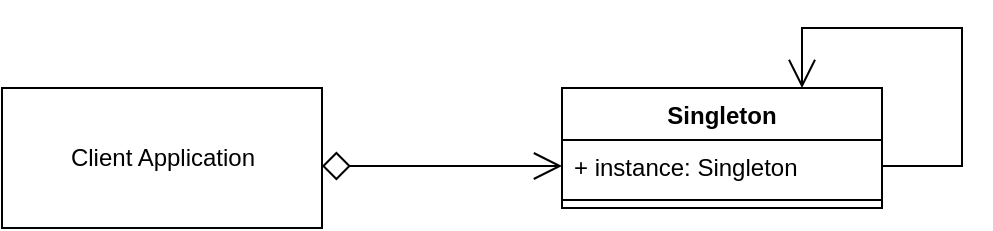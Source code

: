 <mxfile version="14.9.3" type="device"><diagram id="XEX8GdqOAOKDl8bTp3bf" name="Page-1"><mxGraphModel dx="782" dy="706" grid="1" gridSize="10" guides="1" tooltips="1" connect="1" arrows="1" fold="1" page="1" pageScale="1" pageWidth="827" pageHeight="1169" math="0" shadow="0"><root><mxCell id="0"/><mxCell id="1" parent="0"/><mxCell id="H73cLSaQ3Y7SqmAkLEeB-100" value="Client Application" style="html=1;" vertex="1" parent="1"><mxGeometry x="40" y="250" width="160" height="70" as="geometry"/></mxCell><mxCell id="H73cLSaQ3Y7SqmAkLEeB-101" value="Singleton" style="swimlane;fontStyle=1;align=center;verticalAlign=top;childLayout=stackLayout;horizontal=1;startSize=26;horizontalStack=0;resizeParent=1;resizeParentMax=0;resizeLast=0;collapsible=1;marginBottom=0;" vertex="1" parent="1"><mxGeometry x="320" y="250" width="160" height="60" as="geometry"/></mxCell><mxCell id="H73cLSaQ3Y7SqmAkLEeB-106" style="edgeStyle=orthogonalEdgeStyle;rounded=0;orthogonalLoop=1;jettySize=auto;html=1;entryX=0.75;entryY=0;entryDx=0;entryDy=0;startArrow=none;startFill=0;endArrow=open;endFill=0;startSize=12;endSize=12;" edge="1" parent="H73cLSaQ3Y7SqmAkLEeB-101" source="H73cLSaQ3Y7SqmAkLEeB-102" target="H73cLSaQ3Y7SqmAkLEeB-101"><mxGeometry relative="1" as="geometry"><Array as="points"><mxPoint x="200" y="39"/><mxPoint x="200" y="-30"/><mxPoint x="120" y="-30"/></Array></mxGeometry></mxCell><mxCell id="H73cLSaQ3Y7SqmAkLEeB-102" value="+ instance: Singleton" style="text;strokeColor=none;fillColor=none;align=left;verticalAlign=top;spacingLeft=4;spacingRight=4;overflow=hidden;rotatable=0;points=[[0,0.5],[1,0.5]];portConstraint=eastwest;" vertex="1" parent="H73cLSaQ3Y7SqmAkLEeB-101"><mxGeometry y="26" width="160" height="26" as="geometry"/></mxCell><mxCell id="H73cLSaQ3Y7SqmAkLEeB-103" value="" style="line;strokeWidth=1;fillColor=none;align=left;verticalAlign=middle;spacingTop=-1;spacingLeft=3;spacingRight=3;rotatable=0;labelPosition=right;points=[];portConstraint=eastwest;" vertex="1" parent="H73cLSaQ3Y7SqmAkLEeB-101"><mxGeometry y="52" width="160" height="8" as="geometry"/></mxCell><mxCell id="H73cLSaQ3Y7SqmAkLEeB-105" value="" style="html=1;verticalAlign=bottom;startArrow=diamond;startFill=0;endArrow=open;startSize=12;entryX=0;entryY=0.5;entryDx=0;entryDy=0;endFill=0;endSize=12;" edge="1" parent="1" target="H73cLSaQ3Y7SqmAkLEeB-102"><mxGeometry width="60" relative="1" as="geometry"><mxPoint x="200" y="289" as="sourcePoint"/><mxPoint x="410" y="360" as="targetPoint"/></mxGeometry></mxCell></root></mxGraphModel></diagram></mxfile>
